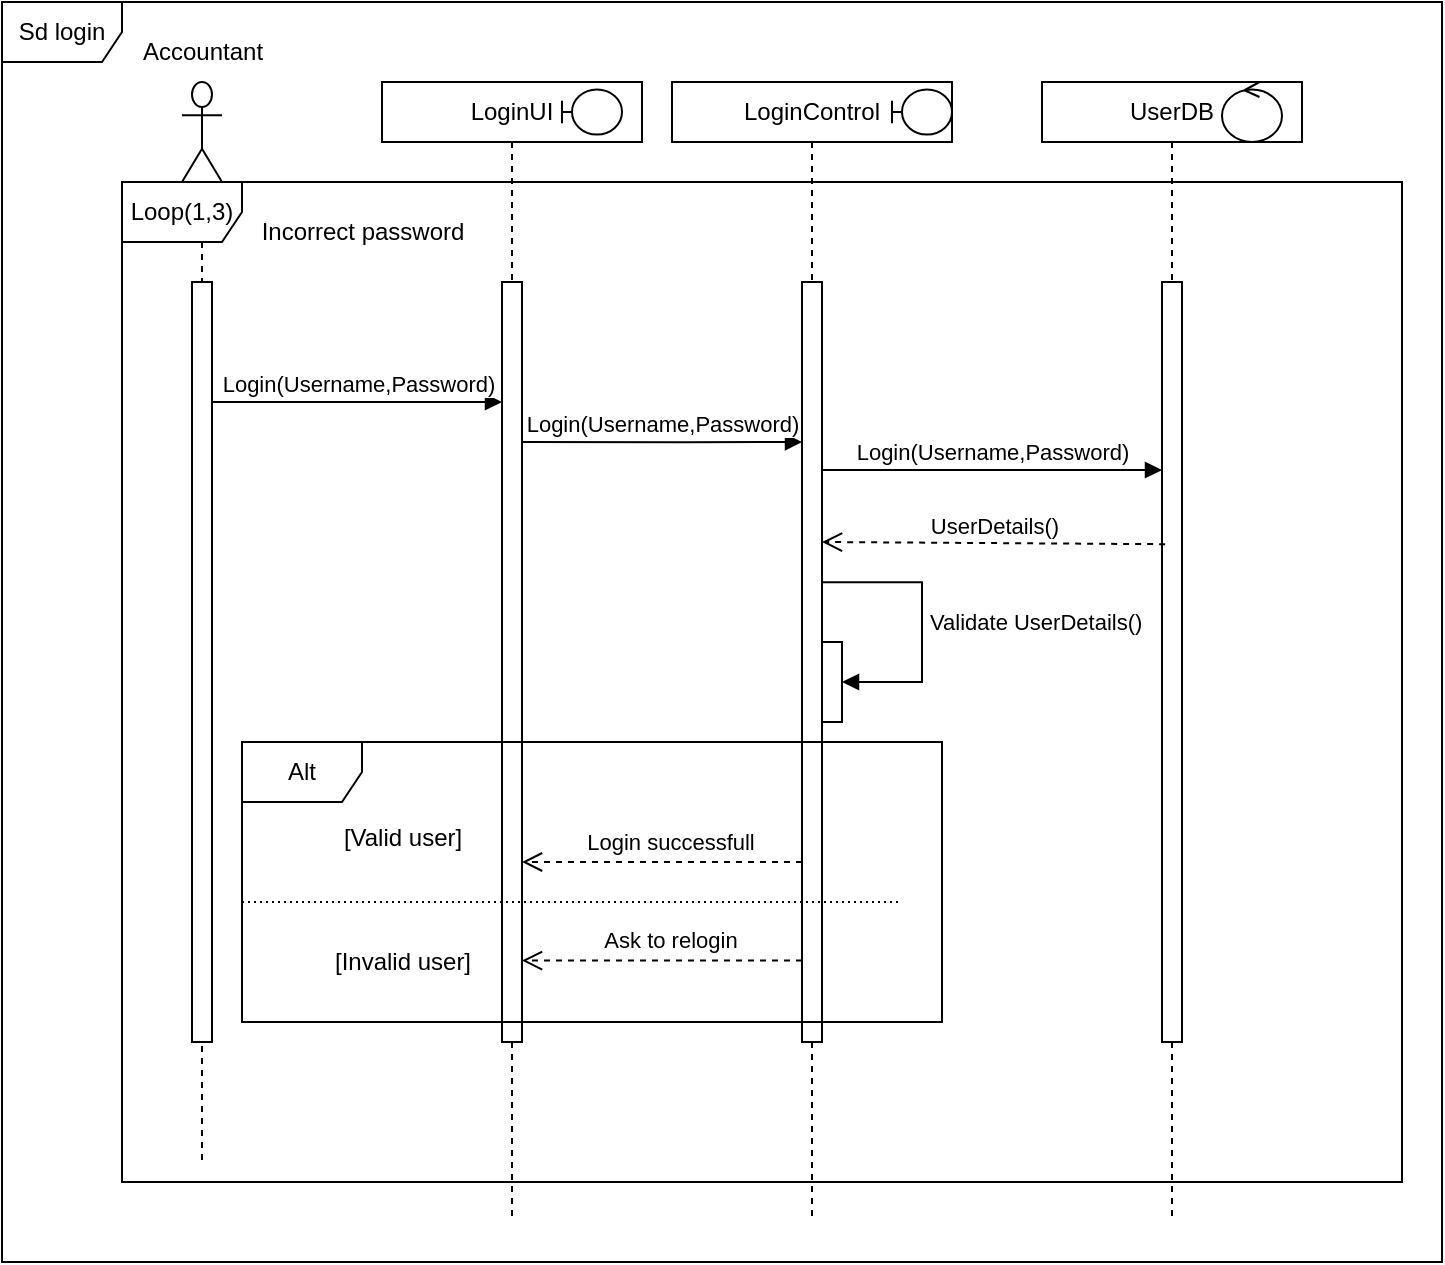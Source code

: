 <mxfile version="20.5.3" type="github">
  <diagram name="Page-1" id="2YBvvXClWsGukQMizWep">
    <mxGraphModel dx="1117" dy="589" grid="1" gridSize="10" guides="1" tooltips="1" connect="1" arrows="1" fold="1" page="1" pageScale="1" pageWidth="850" pageHeight="1100" math="0" shadow="0">
      <root>
        <mxCell id="0" />
        <mxCell id="1" parent="0" />
        <mxCell id="TrQ8HMF6bITV2YeruNUa-1" value="Sd login" style="shape=umlFrame;whiteSpace=wrap;html=1;" vertex="1" parent="1">
          <mxGeometry x="90" y="40" width="720" height="630" as="geometry" />
        </mxCell>
        <mxCell id="TrQ8HMF6bITV2YeruNUa-3" value="" style="shape=umlLifeline;participant=umlActor;perimeter=lifelinePerimeter;whiteSpace=wrap;html=1;container=1;collapsible=0;recursiveResize=0;verticalAlign=top;spacingTop=36;outlineConnect=0;size=50;" vertex="1" parent="1">
          <mxGeometry x="180" y="80" width="20" height="540" as="geometry" />
        </mxCell>
        <mxCell id="TrQ8HMF6bITV2YeruNUa-7" value="Loop(1,3)" style="shape=umlFrame;whiteSpace=wrap;html=1;" vertex="1" parent="1">
          <mxGeometry x="150" y="130" width="640" height="500" as="geometry" />
        </mxCell>
        <mxCell id="TrQ8HMF6bITV2YeruNUa-14" value="&lt;div&gt;Accountant&lt;/div&gt;" style="text;html=1;align=center;verticalAlign=middle;resizable=0;points=[];autosize=1;strokeColor=none;fillColor=none;" vertex="1" parent="1">
          <mxGeometry x="150" y="50" width="80" height="30" as="geometry" />
        </mxCell>
        <mxCell id="TrQ8HMF6bITV2YeruNUa-24" value="LoginUI" style="shape=umlLifeline;perimeter=lifelinePerimeter;whiteSpace=wrap;html=1;container=1;collapsible=0;recursiveResize=0;outlineConnect=0;size=30;" vertex="1" parent="1">
          <mxGeometry x="280" y="80" width="130" height="570" as="geometry" />
        </mxCell>
        <mxCell id="TrQ8HMF6bITV2YeruNUa-15" value="" style="shape=umlBoundary;whiteSpace=wrap;html=1;direction=east;" vertex="1" parent="TrQ8HMF6bITV2YeruNUa-24">
          <mxGeometry x="90" y="3.75" width="30" height="22.5" as="geometry" />
        </mxCell>
        <mxCell id="TrQ8HMF6bITV2YeruNUa-22" value="" style="html=1;points=[];perimeter=orthogonalPerimeter;" vertex="1" parent="TrQ8HMF6bITV2YeruNUa-24">
          <mxGeometry x="60" y="100" width="10" height="380" as="geometry" />
        </mxCell>
        <mxCell id="TrQ8HMF6bITV2YeruNUa-25" value="LoginControl" style="shape=umlLifeline;perimeter=lifelinePerimeter;whiteSpace=wrap;html=1;container=1;collapsible=0;recursiveResize=0;outlineConnect=0;size=30;" vertex="1" parent="1">
          <mxGeometry x="425" y="80" width="140" height="570" as="geometry" />
        </mxCell>
        <mxCell id="TrQ8HMF6bITV2YeruNUa-26" value="" style="shape=umlBoundary;whiteSpace=wrap;html=1;direction=east;" vertex="1" parent="TrQ8HMF6bITV2YeruNUa-25">
          <mxGeometry x="110" y="3.75" width="30" height="22.5" as="geometry" />
        </mxCell>
        <mxCell id="TrQ8HMF6bITV2YeruNUa-32" value="" style="html=1;points=[];perimeter=orthogonalPerimeter;" vertex="1" parent="TrQ8HMF6bITV2YeruNUa-25">
          <mxGeometry x="65" y="100" width="10" height="380" as="geometry" />
        </mxCell>
        <mxCell id="TrQ8HMF6bITV2YeruNUa-55" value="" style="html=1;points=[];perimeter=orthogonalPerimeter;" vertex="1" parent="TrQ8HMF6bITV2YeruNUa-25">
          <mxGeometry x="75" y="280" width="10" height="40" as="geometry" />
        </mxCell>
        <mxCell id="TrQ8HMF6bITV2YeruNUa-56" value="Validate UserDetails()" style="edgeStyle=orthogonalEdgeStyle;html=1;align=left;spacingLeft=2;endArrow=block;rounded=0;exitX=1;exitY=0.395;exitDx=0;exitDy=0;exitPerimeter=0;" edge="1" parent="TrQ8HMF6bITV2YeruNUa-25" source="TrQ8HMF6bITV2YeruNUa-32">
          <mxGeometry relative="1" as="geometry">
            <mxPoint x="-95" y="250" as="sourcePoint" />
            <Array as="points">
              <mxPoint x="125" y="250" />
              <mxPoint x="125" y="300" />
              <mxPoint x="88" y="300" />
            </Array>
            <mxPoint x="85" y="300" as="targetPoint" />
          </mxGeometry>
        </mxCell>
        <mxCell id="TrQ8HMF6bITV2YeruNUa-27" value="UserDB" style="shape=umlLifeline;perimeter=lifelinePerimeter;whiteSpace=wrap;html=1;container=1;collapsible=0;recursiveResize=0;outlineConnect=0;size=30;" vertex="1" parent="1">
          <mxGeometry x="610" y="80" width="130" height="570" as="geometry" />
        </mxCell>
        <mxCell id="TrQ8HMF6bITV2YeruNUa-21" value="" style="ellipse;shape=umlControl;whiteSpace=wrap;html=1;" vertex="1" parent="TrQ8HMF6bITV2YeruNUa-27">
          <mxGeometry x="90" width="30" height="30" as="geometry" />
        </mxCell>
        <mxCell id="TrQ8HMF6bITV2YeruNUa-40" value="" style="html=1;points=[];perimeter=orthogonalPerimeter;" vertex="1" parent="TrQ8HMF6bITV2YeruNUa-27">
          <mxGeometry x="60" y="100" width="10" height="380" as="geometry" />
        </mxCell>
        <mxCell id="TrQ8HMF6bITV2YeruNUa-29" value="Incorrect password" style="text;html=1;align=center;verticalAlign=middle;resizable=0;points=[];autosize=1;strokeColor=none;fillColor=none;" vertex="1" parent="1">
          <mxGeometry x="210" y="140" width="120" height="30" as="geometry" />
        </mxCell>
        <mxCell id="TrQ8HMF6bITV2YeruNUa-41" value="Login(Username,Password)" style="html=1;verticalAlign=bottom;endArrow=block;rounded=0;" edge="1" parent="1">
          <mxGeometry relative="1" as="geometry">
            <mxPoint x="500" y="274" as="sourcePoint" />
            <mxPoint x="670" y="274" as="targetPoint" />
            <Array as="points" />
          </mxGeometry>
        </mxCell>
        <mxCell id="TrQ8HMF6bITV2YeruNUa-48" value="" style="html=1;points=[];perimeter=orthogonalPerimeter;" vertex="1" parent="1">
          <mxGeometry x="185" y="180" width="10" height="380" as="geometry" />
        </mxCell>
        <mxCell id="TrQ8HMF6bITV2YeruNUa-49" value="Login(Username,Password)" style="html=1;verticalAlign=bottom;endArrow=block;rounded=0;" edge="1" parent="1">
          <mxGeometry relative="1" as="geometry">
            <mxPoint x="350" y="260" as="sourcePoint" />
            <mxPoint x="490" y="260" as="targetPoint" />
            <Array as="points">
              <mxPoint x="430" y="260.16" />
            </Array>
          </mxGeometry>
        </mxCell>
        <mxCell id="TrQ8HMF6bITV2YeruNUa-50" value="Login(Username,Password)" style="html=1;verticalAlign=bottom;endArrow=block;rounded=0;" edge="1" parent="1">
          <mxGeometry relative="1" as="geometry">
            <mxPoint x="195" y="240" as="sourcePoint" />
            <mxPoint x="340" y="240" as="targetPoint" />
            <Array as="points" />
          </mxGeometry>
        </mxCell>
        <mxCell id="TrQ8HMF6bITV2YeruNUa-52" value="UserDetails()" style="html=1;verticalAlign=bottom;endArrow=open;dashed=1;endSize=8;rounded=0;exitX=0.157;exitY=0.345;exitDx=0;exitDy=0;exitPerimeter=0;" edge="1" parent="1" source="TrQ8HMF6bITV2YeruNUa-40">
          <mxGeometry relative="1" as="geometry">
            <mxPoint x="670" y="324.29" as="sourcePoint" />
            <mxPoint x="500" y="310" as="targetPoint" />
          </mxGeometry>
        </mxCell>
        <mxCell id="TrQ8HMF6bITV2YeruNUa-57" value="Alt" style="shape=umlFrame;whiteSpace=wrap;html=1;" vertex="1" parent="1">
          <mxGeometry x="210" y="410" width="350" height="140" as="geometry" />
        </mxCell>
        <mxCell id="TrQ8HMF6bITV2YeruNUa-58" value="&#xa;[Valid user]&#xa;&#xa;" style="text;html=1;align=center;verticalAlign=middle;resizable=0;points=[];autosize=1;strokeColor=none;fillColor=none;" vertex="1" parent="1">
          <mxGeometry x="250" y="435" width="80" height="60" as="geometry" />
        </mxCell>
        <mxCell id="TrQ8HMF6bITV2YeruNUa-60" value="Login successfull" style="html=1;verticalAlign=bottom;endArrow=open;dashed=1;endSize=8;rounded=0;" edge="1" parent="1">
          <mxGeometry x="-0.049" y="-1" relative="1" as="geometry">
            <mxPoint x="490" y="470" as="sourcePoint" />
            <mxPoint x="350" y="470" as="targetPoint" />
            <Array as="points">
              <mxPoint x="410" y="470" />
            </Array>
            <mxPoint as="offset" />
          </mxGeometry>
        </mxCell>
        <mxCell id="TrQ8HMF6bITV2YeruNUa-62" value="" style="endArrow=none;html=1;rounded=0;dashed=1;dashPattern=1 2;" edge="1" parent="1">
          <mxGeometry relative="1" as="geometry">
            <mxPoint x="210" y="490" as="sourcePoint" />
            <mxPoint x="540" y="490" as="targetPoint" />
            <Array as="points">
              <mxPoint x="470" y="490" />
            </Array>
          </mxGeometry>
        </mxCell>
        <mxCell id="TrQ8HMF6bITV2YeruNUa-64" value="[Invalid user]" style="text;html=1;align=center;verticalAlign=middle;resizable=0;points=[];autosize=1;strokeColor=none;fillColor=none;" vertex="1" parent="1">
          <mxGeometry x="245" y="505" width="90" height="30" as="geometry" />
        </mxCell>
        <mxCell id="TrQ8HMF6bITV2YeruNUa-65" value="Ask to relogin" style="html=1;verticalAlign=bottom;endArrow=open;dashed=1;endSize=8;rounded=0;" edge="1" parent="1">
          <mxGeometry x="-0.049" y="-1" relative="1" as="geometry">
            <mxPoint x="490" y="519.29" as="sourcePoint" />
            <mxPoint x="350" y="519.29" as="targetPoint" />
            <Array as="points" />
            <mxPoint as="offset" />
          </mxGeometry>
        </mxCell>
      </root>
    </mxGraphModel>
  </diagram>
</mxfile>
